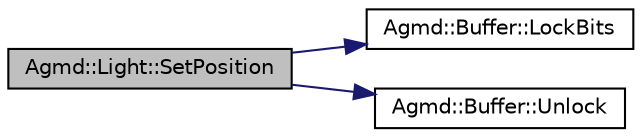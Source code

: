 digraph "Agmd::Light::SetPosition"
{
  edge [fontname="Helvetica",fontsize="10",labelfontname="Helvetica",labelfontsize="10"];
  node [fontname="Helvetica",fontsize="10",shape=record];
  rankdir="LR";
  Node1 [label="Agmd::Light::SetPosition",height=0.2,width=0.4,color="black", fillcolor="grey75", style="filled" fontcolor="black"];
  Node1 -> Node2 [color="midnightblue",fontsize="10",style="solid",fontname="Helvetica"];
  Node2 [label="Agmd::Buffer::LockBits",height=0.2,width=0.4,color="black", fillcolor="white", style="filled",URL="$class_agmd_1_1_buffer.html#a5b6636595c68f062e70838786d113854"];
  Node1 -> Node3 [color="midnightblue",fontsize="10",style="solid",fontname="Helvetica"];
  Node3 [label="Agmd::Buffer::Unlock",height=0.2,width=0.4,color="black", fillcolor="white", style="filled",URL="$class_agmd_1_1_buffer.html#a9b3ffb9531c93c44d1be382f7122d99d"];
}
